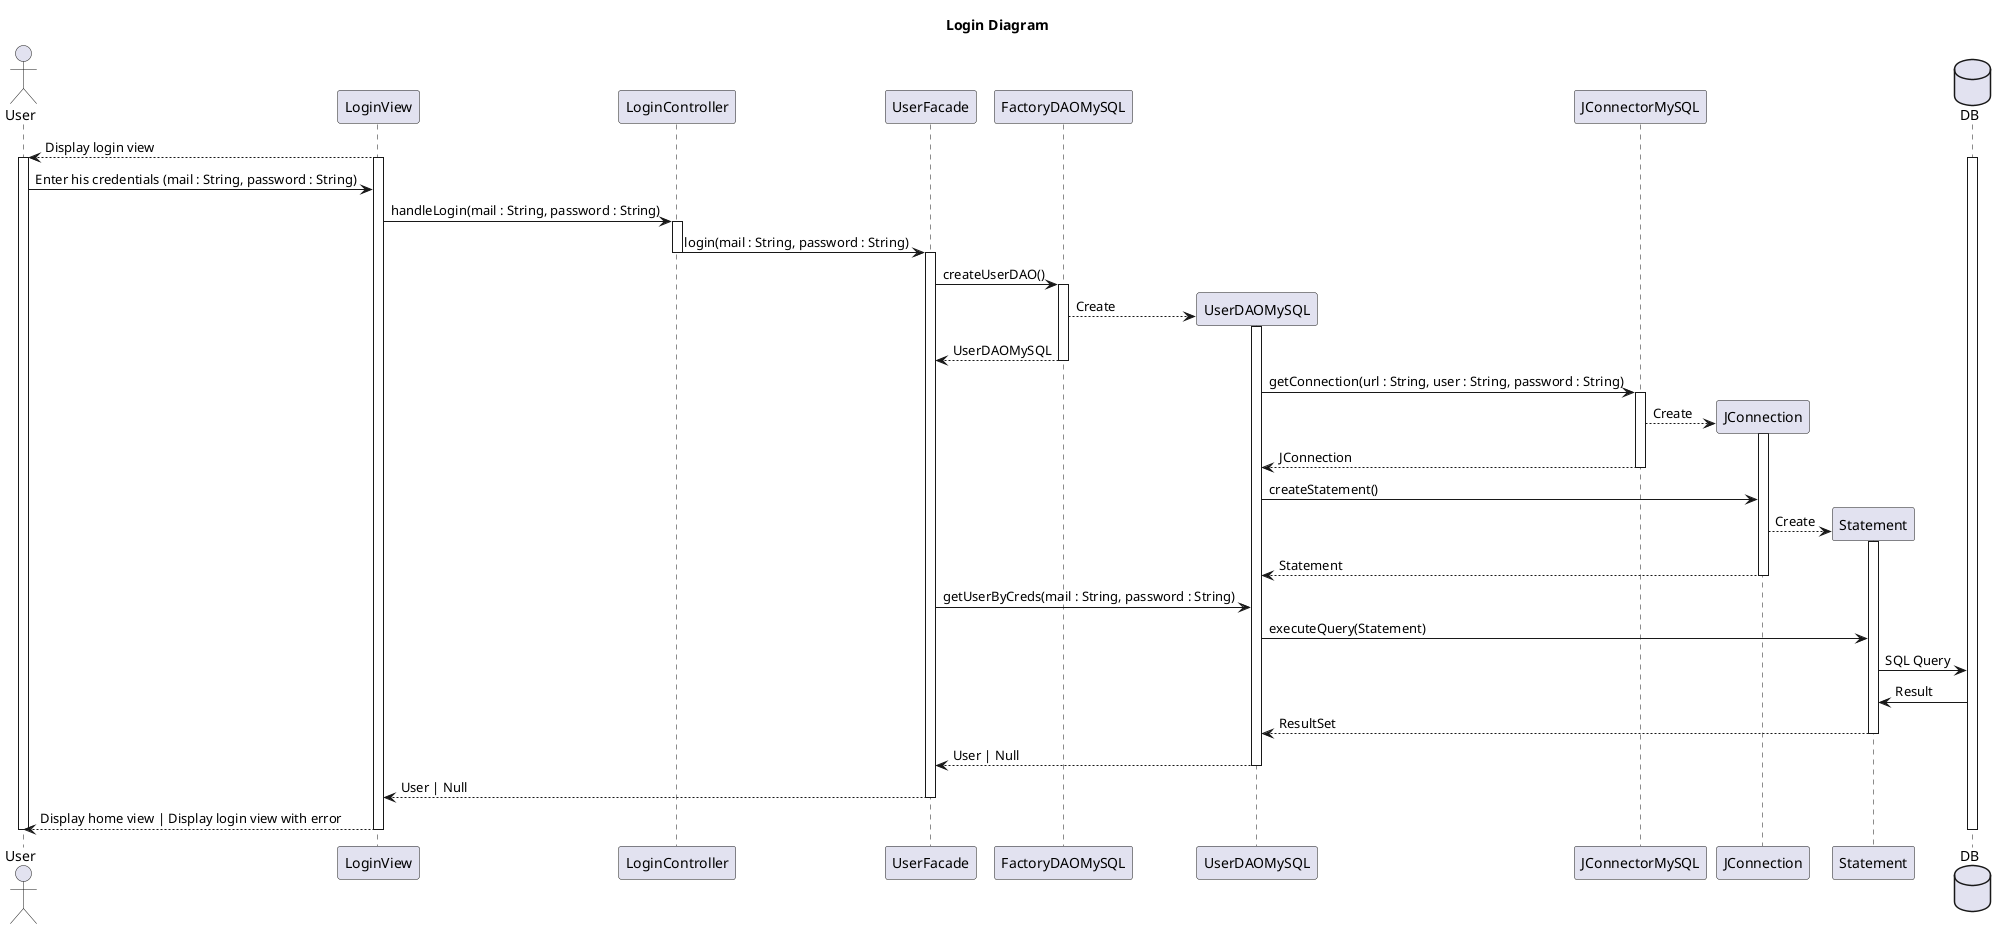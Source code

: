 @startuml
title Login Diagram

actor User
participant LoginView
participant LoginController
participant UserFacade
participant FactoryDAOMySQL
participant UserDAOMySQL
participant JConnectorMySQL
participant JConnection
participant Statement
database DB

LoginView-->User: Display login view

activate User
activate DB
activate LoginView

User->LoginView:Enter his credentials (mail : String, password : String)

LoginView->LoginController: handleLogin(mail : String, password : String)

activate LoginController

LoginController->UserFacade:login(mail : String, password : String)

deactivate LoginController

activate UserFacade

UserFacade->FactoryDAOMySQL:createUserDAO()

activate FactoryDAOMySQL

FactoryDAOMySQL-->UserDAOMySQL **:Create

activate UserDAOMySQL

FactoryDAOMySQL-->UserFacade:UserDAOMySQL

deactivate FactoryDAOMySQL

UserDAOMySQL->JConnectorMySQL: getConnection(url : String, user : String, password : String)

activate JConnectorMySQL

JConnectorMySQL--> JConnection **: Create

activate JConnection

JConnectorMySQL-->UserDAOMySQL: JConnection

deactivate JConnectorMySQL

UserDAOMySQL->JConnection: createStatement()

JConnection-->Statement **: Create

activate Statement

JConnection-->UserDAOMySQL: Statement

deactivate JConnection

UserFacade->UserDAOMySQL: getUserByCreds(mail : String, password : String)

UserDAOMySQL->Statement:executeQuery(Statement)

Statement->DB: SQL Query

DB->Statement:Result

Statement-->UserDAOMySQL: ResultSet

deactivate Statement

UserDAOMySQL-->UserFacade: User | Null

deactivate UserDAOMySQL

UserFacade-->LoginView: User | Null

deactivate UserFacade

LoginView-->User: Display home view | Display login view with error
deactivate LoginView
deactivate DB
deactivate User

@enduml